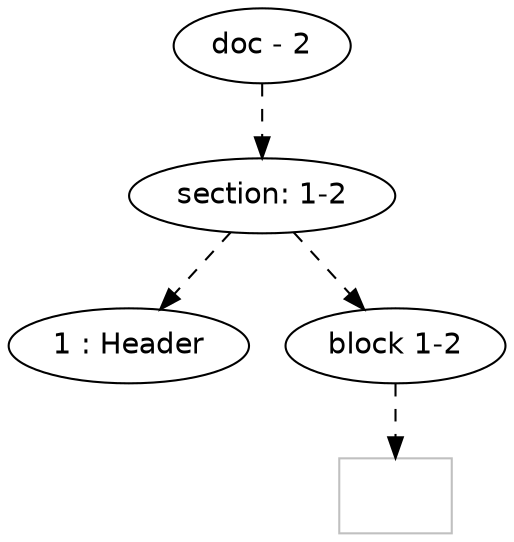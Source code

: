 digraph hierarchy {

node [fontname=Helvetica]
edge [style=dashed]

doc_0 [label="doc - 2"]


doc_0 -> { section_1}
{rank=same; section_1}

section_1 [label="section: 1-2"]


section_1 -> { header_2 block_3}
{rank=same; header_2 block_3}

header_2 [label="1 : Header"]

block_3 [label="block 1-2"]



block_3 -> leaf_4
leaf_4  [color=Gray,shape=rectangle,fontname=Inconsolata,label="
"]

}
